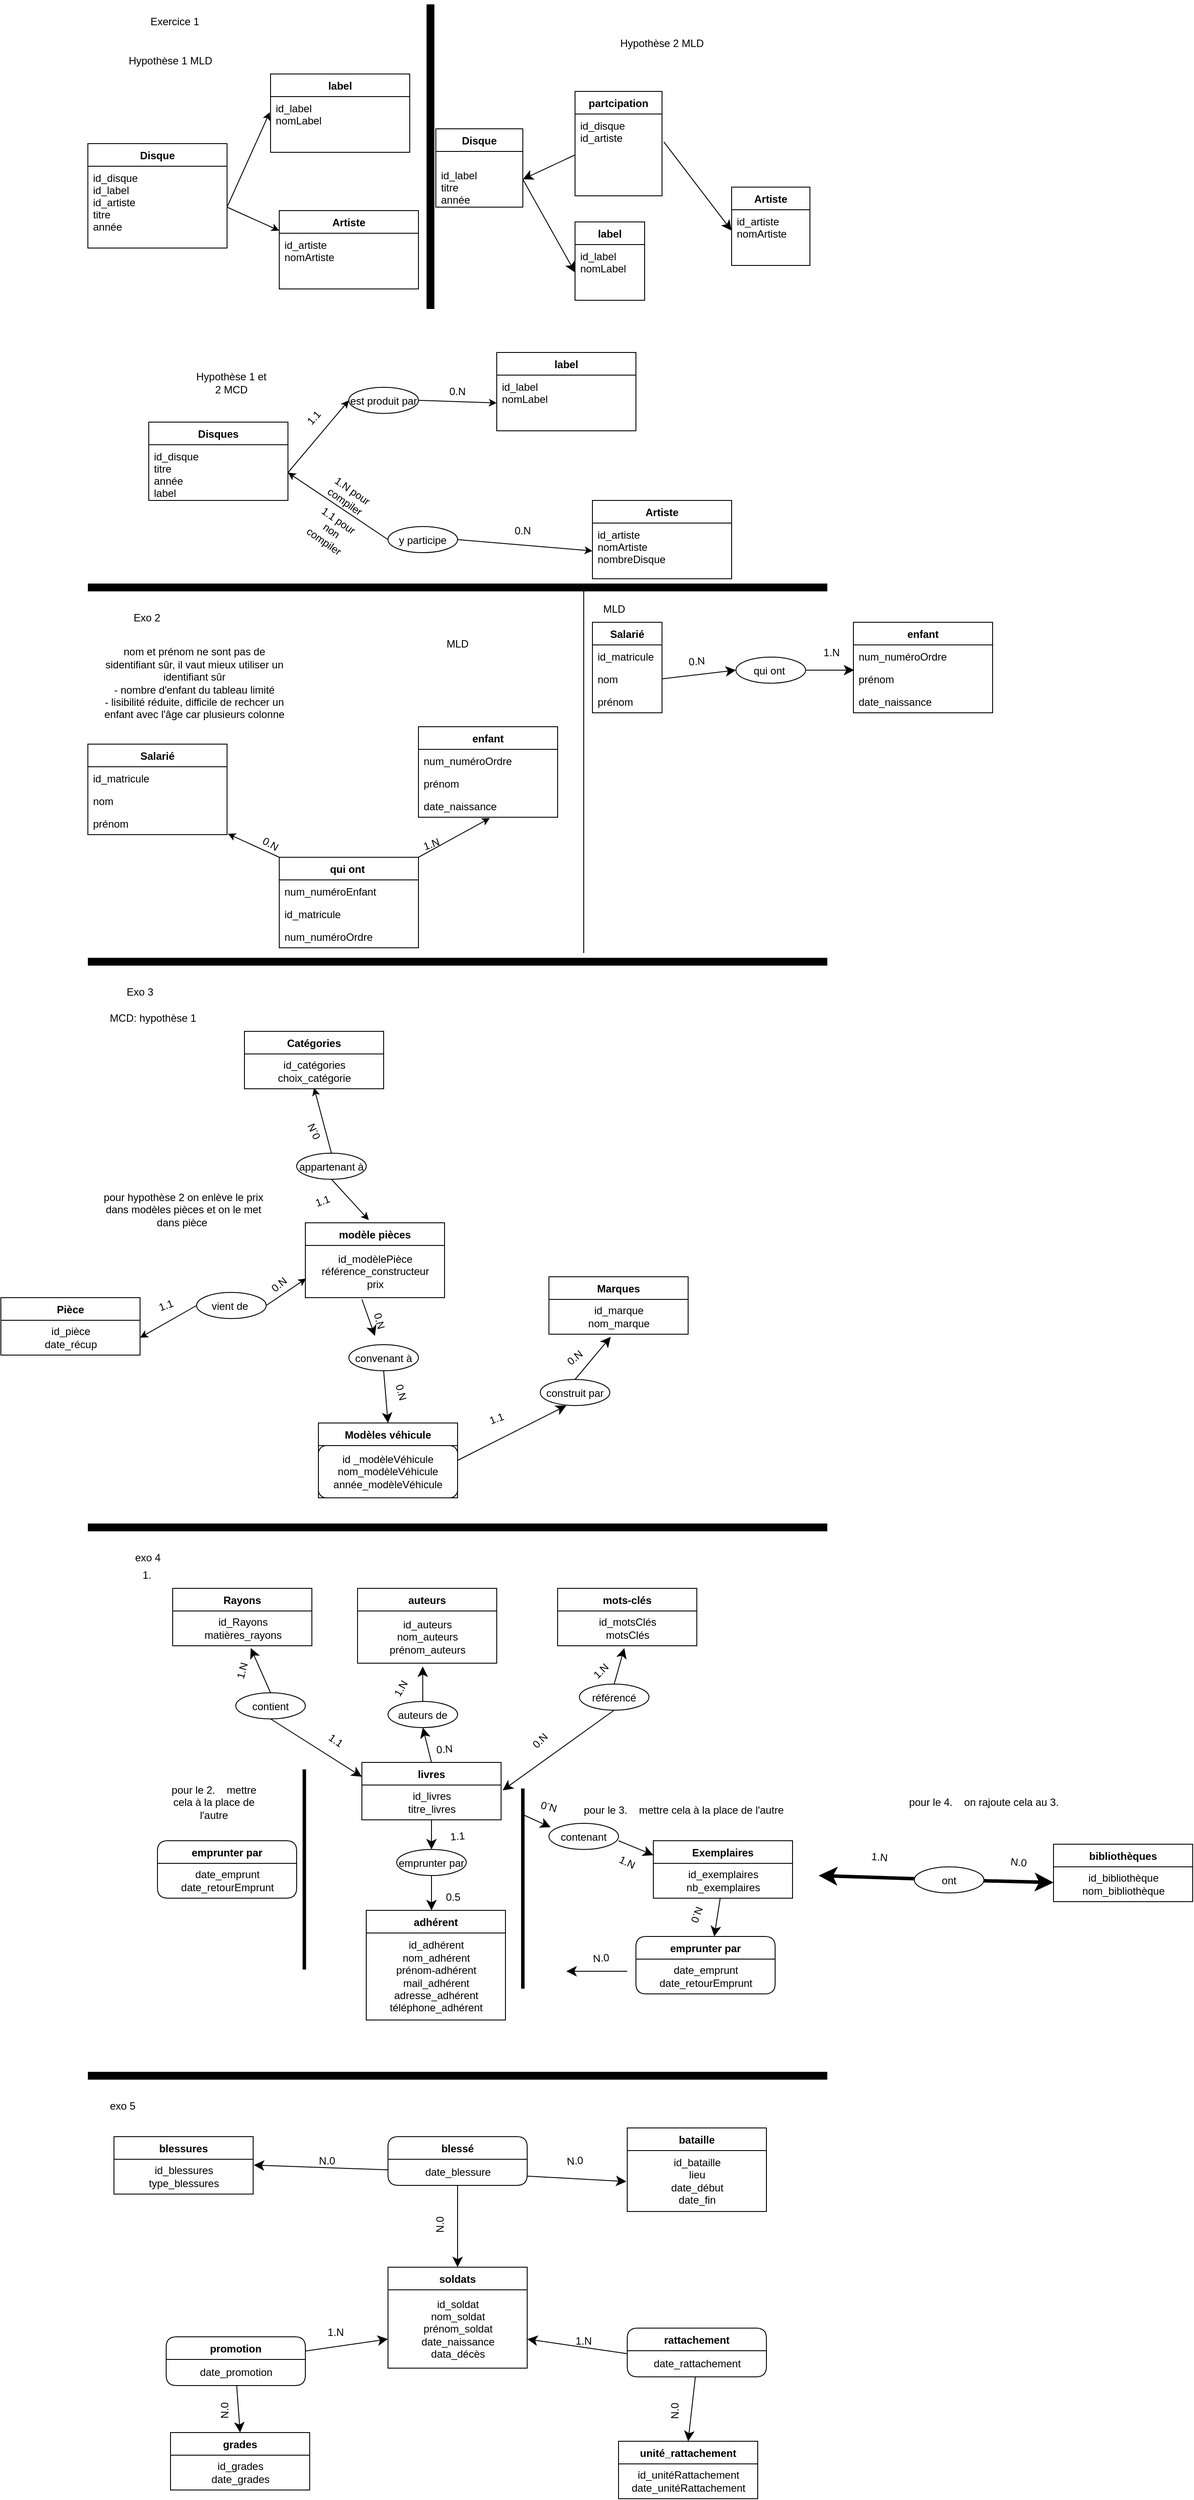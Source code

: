 <mxfile>
    <diagram id="IZzXJsIJb401LY7a75r-" name="Page-1">
        <mxGraphModel dx="2168" dy="732" grid="1" gridSize="10" guides="1" tooltips="1" connect="1" arrows="1" fold="1" page="1" pageScale="1" pageWidth="850" pageHeight="1100" math="0" shadow="0">
            <root>
                <mxCell id="0"/>
                <mxCell id="1" parent="0"/>
                <mxCell id="28" value="Exercice 1&lt;br&gt;" style="text;strokeColor=none;align=center;fillColor=none;html=1;verticalAlign=middle;whiteSpace=wrap;rounded=0;" vertex="1" parent="1">
                    <mxGeometry x="40" y="10" width="120" height="40" as="geometry"/>
                </mxCell>
                <mxCell id="29" value="Hypothèse 1 MLD" style="text;strokeColor=none;align=center;fillColor=none;html=1;verticalAlign=middle;whiteSpace=wrap;rounded=0;" vertex="1" parent="1">
                    <mxGeometry x="10" y="60" width="170" height="30" as="geometry"/>
                </mxCell>
                <mxCell id="86" value="Artiste" style="swimlane;fontStyle=1;childLayout=stackLayout;horizontal=1;startSize=26;horizontalStack=0;resizeParent=1;resizeParentMax=0;resizeLast=0;collapsible=1;marginBottom=0;" vertex="1" parent="1">
                    <mxGeometry x="220" y="247" width="160" height="90" as="geometry"/>
                </mxCell>
                <mxCell id="88" value="id_artiste&#10;nomArtiste" style="text;strokeColor=none;fillColor=none;align=left;verticalAlign=top;spacingLeft=4;spacingRight=4;overflow=hidden;rotatable=0;points=[[0,0.5],[1,0.5]];portConstraint=eastwest;" vertex="1" parent="86">
                    <mxGeometry y="26" width="160" height="64" as="geometry"/>
                </mxCell>
                <mxCell id="91" value="Disque" style="swimlane;fontStyle=1;childLayout=stackLayout;horizontal=1;startSize=26;horizontalStack=0;resizeParent=1;resizeParentMax=0;resizeLast=0;collapsible=1;marginBottom=0;" vertex="1" parent="1">
                    <mxGeometry y="170" width="160" height="120" as="geometry"/>
                </mxCell>
                <mxCell id="92" value="id_disque&#10;id_label&#10;id_artiste&#10;titre&#10;année&#10;&#10;&#10;" style="text;strokeColor=none;fillColor=none;align=left;verticalAlign=top;spacingLeft=4;spacingRight=4;overflow=hidden;rotatable=0;points=[[0,0.5],[1,0.5]];portConstraint=eastwest;labelBorderColor=none;" vertex="1" parent="91">
                    <mxGeometry y="26" width="160" height="94" as="geometry"/>
                </mxCell>
                <mxCell id="189" style="edgeStyle=none;html=1;exitX=1;exitY=0.5;exitDx=0;exitDy=0;" edge="1" parent="1" source="92">
                    <mxGeometry relative="1" as="geometry">
                        <mxPoint x="220" y="270" as="targetPoint"/>
                    </mxGeometry>
                </mxCell>
                <mxCell id="191" style="edgeStyle=none;html=1;exitX=1;exitY=0.5;exitDx=0;exitDy=0;entryX=-0.006;entryY=0.281;entryDx=0;entryDy=0;entryPerimeter=0;" edge="1" parent="1" source="92" target="193">
                    <mxGeometry relative="1" as="geometry">
                        <mxPoint x="278" y="170" as="targetPoint"/>
                    </mxGeometry>
                </mxCell>
                <mxCell id="192" value="label" style="swimlane;fontStyle=1;childLayout=stackLayout;horizontal=1;startSize=26;horizontalStack=0;resizeParent=1;resizeParentMax=0;resizeLast=0;collapsible=1;marginBottom=0;" vertex="1" parent="1">
                    <mxGeometry x="210" y="90" width="160" height="90" as="geometry"/>
                </mxCell>
                <mxCell id="193" value="id_label&#10;nomLabel" style="text;strokeColor=none;fillColor=none;align=left;verticalAlign=top;spacingLeft=4;spacingRight=4;overflow=hidden;rotatable=0;points=[[0,0.5],[1,0.5]];portConstraint=eastwest;" vertex="1" parent="192">
                    <mxGeometry y="26" width="160" height="64" as="geometry"/>
                </mxCell>
                <mxCell id="195" value="Hypothèse 1 et 2 MCD" style="text;strokeColor=none;align=center;fillColor=none;html=1;verticalAlign=middle;whiteSpace=wrap;rounded=0;shadow=0;labelBorderColor=none;sketch=0;strokeWidth=1;" vertex="1" parent="1">
                    <mxGeometry x="120" y="430" width="90" height="30" as="geometry"/>
                </mxCell>
                <mxCell id="196" value="Disques" style="swimlane;fontStyle=1;childLayout=stackLayout;horizontal=1;startSize=26;horizontalStack=0;resizeParent=1;resizeParentMax=0;resizeLast=0;collapsible=1;marginBottom=0;" vertex="1" parent="1">
                    <mxGeometry x="70" y="490" width="160" height="90" as="geometry"/>
                </mxCell>
                <mxCell id="197" value="id_disque&#10;titre&#10;année&#10;label&#10;" style="text;strokeColor=none;fillColor=none;align=left;verticalAlign=top;spacingLeft=4;spacingRight=4;overflow=hidden;rotatable=0;points=[[0,0.5],[1,0.5]];portConstraint=eastwest;labelBorderColor=none;" vertex="1" parent="196">
                    <mxGeometry y="26" width="160" height="64" as="geometry"/>
                </mxCell>
                <mxCell id="198" value="label" style="swimlane;fontStyle=1;childLayout=stackLayout;horizontal=1;startSize=26;horizontalStack=0;resizeParent=1;resizeParentMax=0;resizeLast=0;collapsible=1;marginBottom=0;" vertex="1" parent="1">
                    <mxGeometry x="470" y="410" width="160" height="90" as="geometry"/>
                </mxCell>
                <mxCell id="199" value="id_label&#10;nomLabel" style="text;strokeColor=none;fillColor=none;align=left;verticalAlign=top;spacingLeft=4;spacingRight=4;overflow=hidden;rotatable=0;points=[[0,0.5],[1,0.5]];portConstraint=eastwest;" vertex="1" parent="198">
                    <mxGeometry y="26" width="160" height="64" as="geometry"/>
                </mxCell>
                <mxCell id="201" value="Artiste" style="swimlane;fontStyle=1;childLayout=stackLayout;horizontal=1;startSize=26;horizontalStack=0;resizeParent=1;resizeParentMax=0;resizeLast=0;collapsible=1;marginBottom=0;" vertex="1" parent="1">
                    <mxGeometry x="580" y="580" width="160" height="90" as="geometry"/>
                </mxCell>
                <mxCell id="202" value="id_artiste&#10;nomArtiste&#10;nombreDisque" style="text;strokeColor=none;fillColor=none;align=left;verticalAlign=top;spacingLeft=4;spacingRight=4;overflow=hidden;rotatable=0;points=[[0,0.5],[1,0.5]];portConstraint=eastwest;" vertex="1" parent="201">
                    <mxGeometry y="26" width="160" height="64" as="geometry"/>
                </mxCell>
                <mxCell id="206" style="edgeStyle=none;html=1;exitX=1;exitY=0.5;exitDx=0;exitDy=0;entryX=0;entryY=0.5;entryDx=0;entryDy=0;" edge="1" parent="1" source="211" target="202">
                    <mxGeometry relative="1" as="geometry">
                        <mxPoint x="470" y="628" as="sourcePoint"/>
                    </mxGeometry>
                </mxCell>
                <mxCell id="210" style="edgeStyle=none;html=1;exitX=1;exitY=0.5;exitDx=0;exitDy=0;entryX=0;entryY=0.5;entryDx=0;entryDy=0;" edge="1" parent="1" source="208" target="199">
                    <mxGeometry relative="1" as="geometry"/>
                </mxCell>
                <mxCell id="208" value="est produit par" style="ellipse" vertex="1" parent="1">
                    <mxGeometry x="300" y="450" width="80" height="30" as="geometry"/>
                </mxCell>
                <mxCell id="249" style="edgeStyle=none;html=1;exitX=0;exitY=0.5;exitDx=0;exitDy=0;entryX=1;entryY=0.5;entryDx=0;entryDy=0;" edge="1" parent="1" source="211" target="197">
                    <mxGeometry relative="1" as="geometry"/>
                </mxCell>
                <mxCell id="211" value="y participe" style="ellipse" vertex="1" parent="1">
                    <mxGeometry x="345" y="610" width="80" height="30" as="geometry"/>
                </mxCell>
                <mxCell id="218" style="edgeStyle=none;html=1;exitX=1;exitY=0.5;exitDx=0;exitDy=0;entryX=0;entryY=0.5;entryDx=0;entryDy=0;" edge="1" parent="1" source="197" target="208">
                    <mxGeometry relative="1" as="geometry"/>
                </mxCell>
                <mxCell id="219" value="1.1" style="text;strokeColor=none;align=center;fillColor=none;html=1;verticalAlign=middle;whiteSpace=wrap;rounded=0;shadow=0;labelBorderColor=none;sketch=0;strokeWidth=1;rotation=-48;" vertex="1" parent="1">
                    <mxGeometry x="230" y="470" width="60" height="30" as="geometry"/>
                </mxCell>
                <mxCell id="220" value="1.N pour compiler&lt;br&gt;" style="text;strokeColor=none;align=center;fillColor=none;html=1;verticalAlign=middle;whiteSpace=wrap;rounded=0;shadow=0;labelBorderColor=none;sketch=0;strokeWidth=1;rotation=35;" vertex="1" parent="1">
                    <mxGeometry x="270" y="560" width="60" height="30" as="geometry"/>
                </mxCell>
                <mxCell id="222" value="0.N" style="text;strokeColor=none;align=center;fillColor=none;html=1;verticalAlign=middle;whiteSpace=wrap;rounded=0;shadow=0;labelBorderColor=none;sketch=0;strokeWidth=1;" vertex="1" parent="1">
                    <mxGeometry x="395" y="440" width="60" height="30" as="geometry"/>
                </mxCell>
                <mxCell id="223" value="0.N" style="text;strokeColor=none;align=center;fillColor=none;html=1;verticalAlign=middle;whiteSpace=wrap;rounded=0;shadow=0;labelBorderColor=none;sketch=0;strokeWidth=1;" vertex="1" parent="1">
                    <mxGeometry x="470" y="600" width="60" height="30" as="geometry"/>
                </mxCell>
                <mxCell id="224" value="Exo 2" style="text;strokeColor=none;align=center;fillColor=none;html=1;verticalAlign=middle;whiteSpace=wrap;rounded=0;shadow=0;labelBorderColor=none;sketch=0;strokeWidth=1;" vertex="1" parent="1">
                    <mxGeometry x="37.5" y="700" width="60" height="30" as="geometry"/>
                </mxCell>
                <mxCell id="225" value="nom et prénom ne sont pas de sidentifiant sûr, il vaut mieux utiliser un identifiant sûr&lt;br&gt;- nombre d'enfant du tableau limité&lt;br&gt;- lisibilité réduite, difficile de rechcer un enfant avec l'âge car plusieurs colonne" style="text;strokeColor=none;align=center;fillColor=none;html=1;verticalAlign=middle;whiteSpace=wrap;rounded=0;shadow=0;labelBorderColor=none;sketch=0;strokeWidth=1;" vertex="1" parent="1">
                    <mxGeometry x="10" y="720" width="225" height="140" as="geometry"/>
                </mxCell>
                <mxCell id="230" value="Salarié" style="swimlane;fontStyle=1;childLayout=stackLayout;horizontal=1;startSize=26;horizontalStack=0;resizeParent=1;resizeParentMax=0;resizeLast=0;collapsible=1;marginBottom=0;rounded=0;shadow=0;labelBorderColor=none;sketch=0;strokeColor=default;strokeWidth=1;fillColor=none;gradientColor=none;" vertex="1" parent="1">
                    <mxGeometry y="860" width="160" height="104" as="geometry"/>
                </mxCell>
                <mxCell id="231" value="id_matricule" style="text;strokeColor=none;fillColor=none;align=left;verticalAlign=top;spacingLeft=4;spacingRight=4;overflow=hidden;rotatable=0;points=[[0,0.5],[1,0.5]];portConstraint=eastwest;rounded=0;shadow=0;labelBorderColor=none;sketch=0;strokeWidth=1;" vertex="1" parent="230">
                    <mxGeometry y="26" width="160" height="26" as="geometry"/>
                </mxCell>
                <mxCell id="232" value="nom" style="text;strokeColor=none;fillColor=none;align=left;verticalAlign=top;spacingLeft=4;spacingRight=4;overflow=hidden;rotatable=0;points=[[0,0.5],[1,0.5]];portConstraint=eastwest;rounded=0;shadow=0;labelBorderColor=none;sketch=0;strokeWidth=1;" vertex="1" parent="230">
                    <mxGeometry y="52" width="160" height="26" as="geometry"/>
                </mxCell>
                <mxCell id="233" value="prénom" style="text;strokeColor=none;fillColor=none;align=left;verticalAlign=top;spacingLeft=4;spacingRight=4;overflow=hidden;rotatable=0;points=[[0,0.5],[1,0.5]];portConstraint=eastwest;rounded=0;shadow=0;labelBorderColor=none;sketch=0;strokeWidth=1;" vertex="1" parent="230">
                    <mxGeometry y="78" width="160" height="26" as="geometry"/>
                </mxCell>
                <mxCell id="244" style="edgeStyle=none;html=1;exitX=1;exitY=0;exitDx=0;exitDy=0;entryX=0.513;entryY=1.038;entryDx=0;entryDy=0;entryPerimeter=0;" edge="1" parent="1" source="234" target="243">
                    <mxGeometry relative="1" as="geometry"/>
                </mxCell>
                <mxCell id="248" style="edgeStyle=none;html=1;exitX=0;exitY=0;exitDx=0;exitDy=0;entryX=1.006;entryY=0.962;entryDx=0;entryDy=0;entryPerimeter=0;" edge="1" parent="1" source="234" target="233">
                    <mxGeometry relative="1" as="geometry"/>
                </mxCell>
                <mxCell id="234" value="qui ont " style="swimlane;fontStyle=1;childLayout=stackLayout;horizontal=1;startSize=26;horizontalStack=0;resizeParent=1;resizeParentMax=0;resizeLast=0;collapsible=1;marginBottom=0;rounded=0;shadow=0;labelBorderColor=none;sketch=0;strokeColor=default;strokeWidth=1;fillColor=none;gradientColor=none;" vertex="1" parent="1">
                    <mxGeometry x="220" y="990" width="160" height="104" as="geometry"/>
                </mxCell>
                <mxCell id="235" value="num_numéroEnfant" style="text;strokeColor=none;fillColor=none;align=left;verticalAlign=top;spacingLeft=4;spacingRight=4;overflow=hidden;rotatable=0;points=[[0,0.5],[1,0.5]];portConstraint=eastwest;rounded=0;shadow=0;labelBorderColor=none;sketch=0;strokeWidth=1;" vertex="1" parent="234">
                    <mxGeometry y="26" width="160" height="26" as="geometry"/>
                </mxCell>
                <mxCell id="236" value="id_matricule" style="text;strokeColor=none;fillColor=none;align=left;verticalAlign=top;spacingLeft=4;spacingRight=4;overflow=hidden;rotatable=0;points=[[0,0.5],[1,0.5]];portConstraint=eastwest;rounded=0;shadow=0;labelBorderColor=none;sketch=0;strokeWidth=1;" vertex="1" parent="234">
                    <mxGeometry y="52" width="160" height="26" as="geometry"/>
                </mxCell>
                <mxCell id="237" value="num_numéroOrdre" style="text;strokeColor=none;fillColor=none;align=left;verticalAlign=top;spacingLeft=4;spacingRight=4;overflow=hidden;rotatable=0;points=[[0,0.5],[1,0.5]];portConstraint=eastwest;rounded=0;shadow=0;labelBorderColor=none;sketch=0;strokeWidth=1;" vertex="1" parent="234">
                    <mxGeometry y="78" width="160" height="26" as="geometry"/>
                </mxCell>
                <mxCell id="239" value="0.N" style="text;strokeColor=none;align=center;fillColor=none;html=1;verticalAlign=middle;whiteSpace=wrap;rounded=0;shadow=0;labelBorderColor=none;sketch=0;strokeWidth=1;rotation=30;" vertex="1" parent="1">
                    <mxGeometry x="180" y="960" width="60" height="30" as="geometry"/>
                </mxCell>
                <mxCell id="240" value="enfant" style="swimlane;fontStyle=1;childLayout=stackLayout;horizontal=1;startSize=26;horizontalStack=0;resizeParent=1;resizeParentMax=0;resizeLast=0;collapsible=1;marginBottom=0;rounded=0;shadow=0;labelBorderColor=none;sketch=0;strokeColor=default;strokeWidth=1;fillColor=none;gradientColor=none;" vertex="1" parent="1">
                    <mxGeometry x="380" y="840" width="160" height="104" as="geometry"/>
                </mxCell>
                <mxCell id="241" value="num_numéroOrdre" style="text;strokeColor=none;fillColor=none;align=left;verticalAlign=top;spacingLeft=4;spacingRight=4;overflow=hidden;rotatable=0;points=[[0,0.5],[1,0.5]];portConstraint=eastwest;rounded=0;shadow=0;labelBorderColor=none;sketch=0;strokeWidth=1;" vertex="1" parent="240">
                    <mxGeometry y="26" width="160" height="26" as="geometry"/>
                </mxCell>
                <mxCell id="242" value="prénom    " style="text;strokeColor=none;fillColor=none;align=left;verticalAlign=top;spacingLeft=4;spacingRight=4;overflow=hidden;rotatable=0;points=[[0,0.5],[1,0.5]];portConstraint=eastwest;rounded=0;shadow=0;labelBorderColor=none;sketch=0;strokeWidth=1;" vertex="1" parent="240">
                    <mxGeometry y="52" width="160" height="26" as="geometry"/>
                </mxCell>
                <mxCell id="243" value="date_naissance" style="text;strokeColor=none;fillColor=none;align=left;verticalAlign=top;spacingLeft=4;spacingRight=4;overflow=hidden;rotatable=0;points=[[0,0.5],[1,0.5]];portConstraint=eastwest;rounded=0;shadow=0;labelBorderColor=none;sketch=0;strokeWidth=1;" vertex="1" parent="240">
                    <mxGeometry y="78" width="160" height="26" as="geometry"/>
                </mxCell>
                <mxCell id="245" value="1.N" style="text;strokeColor=none;align=center;fillColor=none;html=1;verticalAlign=middle;whiteSpace=wrap;rounded=0;shadow=0;labelBorderColor=none;sketch=0;strokeWidth=1;rotation=-20;" vertex="1" parent="1">
                    <mxGeometry x="365" y="960" width="60" height="30" as="geometry"/>
                </mxCell>
                <mxCell id="247" value="Exo 3" style="text;strokeColor=none;align=center;fillColor=none;html=1;verticalAlign=middle;whiteSpace=wrap;rounded=0;shadow=0;labelBorderColor=none;sketch=0;strokeWidth=1;" vertex="1" parent="1">
                    <mxGeometry x="30" y="1130" width="60" height="30" as="geometry"/>
                </mxCell>
                <mxCell id="250" value="Pièce" style="swimlane;fontStyle=1;childLayout=stackLayout;horizontal=1;startSize=26;horizontalStack=0;resizeParent=1;resizeParentMax=0;resizeLast=0;collapsible=1;marginBottom=0;rounded=0;shadow=0;labelBorderColor=none;sketch=0;strokeColor=default;strokeWidth=1;fillColor=none;gradientColor=none;" vertex="1" parent="1">
                    <mxGeometry x="-100" y="1496" width="160" height="66" as="geometry"/>
                </mxCell>
                <mxCell id="263" value="id_pièce&lt;br&gt;date_récup" style="text;html=1;align=center;verticalAlign=middle;resizable=0;points=[];autosize=1;strokeColor=none;fillColor=none;" vertex="1" parent="250">
                    <mxGeometry y="26" width="160" height="40" as="geometry"/>
                </mxCell>
                <mxCell id="254" value="Catégories" style="swimlane;fontStyle=1;childLayout=stackLayout;horizontal=1;startSize=26;horizontalStack=0;resizeParent=1;resizeParentMax=0;resizeLast=0;collapsible=1;marginBottom=0;rounded=0;shadow=0;labelBorderColor=none;sketch=0;strokeColor=default;strokeWidth=1;fillColor=none;gradientColor=none;" vertex="1" parent="1">
                    <mxGeometry x="180" y="1190" width="160" height="66" as="geometry"/>
                </mxCell>
                <mxCell id="255" value="id_catégories&lt;br&gt;choix_catégorie" style="text;html=1;align=center;verticalAlign=middle;resizable=0;points=[];autosize=1;strokeColor=none;fillColor=none;rounded=0;shadow=0;labelBorderColor=none;sketch=0;strokeWidth=1;" vertex="1" parent="254">
                    <mxGeometry y="26" width="160" height="40" as="geometry"/>
                </mxCell>
                <mxCell id="256" value="MCD: hypothèse 1" style="text;strokeColor=none;align=center;fillColor=none;html=1;verticalAlign=middle;whiteSpace=wrap;rounded=0;shadow=0;labelBorderColor=none;sketch=0;strokeWidth=1;" vertex="1" parent="1">
                    <mxGeometry x="10" y="1160" width="130" height="30" as="geometry"/>
                </mxCell>
                <mxCell id="257" value="modèle pièces" style="swimlane;fontStyle=1;childLayout=stackLayout;horizontal=1;startSize=26;horizontalStack=0;resizeParent=1;resizeParentMax=0;resizeLast=0;collapsible=1;marginBottom=0;rounded=0;shadow=0;labelBorderColor=none;sketch=0;strokeColor=default;strokeWidth=1;fillColor=none;gradientColor=none;" vertex="1" parent="1">
                    <mxGeometry x="250" y="1410" width="160" height="86" as="geometry"/>
                </mxCell>
                <mxCell id="258" value="id_modèlePièce&lt;br&gt;référence_constructeur&lt;br&gt;prix" style="text;html=1;align=center;verticalAlign=middle;resizable=0;points=[];autosize=1;strokeColor=none;fillColor=none;rounded=0;shadow=0;labelBorderColor=none;sketch=0;strokeWidth=1;" vertex="1" parent="257">
                    <mxGeometry y="26" width="160" height="60" as="geometry"/>
                </mxCell>
                <mxCell id="303" value="" style="endArrow=classic;html=1;endSize=9;jumpSize=30;" edge="1" parent="257">
                    <mxGeometry width="50" height="50" relative="1" as="geometry">
                        <mxPoint x="65" y="88" as="sourcePoint"/>
                        <mxPoint x="80" y="130" as="targetPoint"/>
                    </mxGeometry>
                </mxCell>
                <mxCell id="260" style="edgeStyle=none;html=1;exitX=0.5;exitY=0;exitDx=0;exitDy=0;entryX=0.5;entryY=0.975;entryDx=0;entryDy=0;entryPerimeter=0;" edge="1" parent="1" source="259" target="255">
                    <mxGeometry relative="1" as="geometry"/>
                </mxCell>
                <mxCell id="261" style="edgeStyle=none;html=1;exitX=0.5;exitY=1;exitDx=0;exitDy=0;entryX=0.456;entryY=-0.036;entryDx=0;entryDy=0;entryPerimeter=0;" edge="1" parent="1" source="259" target="257">
                    <mxGeometry relative="1" as="geometry"/>
                </mxCell>
                <mxCell id="259" value="appartenant à" style="ellipse" vertex="1" parent="1">
                    <mxGeometry x="240" y="1330" width="80" height="30" as="geometry"/>
                </mxCell>
                <mxCell id="265" style="edgeStyle=none;html=1;exitX=1;exitY=0.5;exitDx=0;exitDy=0;entryX=0.006;entryY=0.633;entryDx=0;entryDy=0;entryPerimeter=0;" edge="1" parent="1" source="264" target="258">
                    <mxGeometry relative="1" as="geometry"/>
                </mxCell>
                <mxCell id="266" style="edgeStyle=none;html=1;exitX=0;exitY=0.5;exitDx=0;exitDy=0;entryX=1;entryY=0.5;entryDx=0;entryDy=0;entryPerimeter=0;" edge="1" parent="1" source="264" target="263">
                    <mxGeometry relative="1" as="geometry"/>
                </mxCell>
                <mxCell id="264" value="vient de " style="ellipse" vertex="1" parent="1">
                    <mxGeometry x="125" y="1490" width="80" height="30" as="geometry"/>
                </mxCell>
                <mxCell id="308" style="edgeStyle=none;jumpSize=30;html=1;exitX=1;exitY=0.5;exitDx=0;exitDy=0;entryX=0.375;entryY=1;entryDx=0;entryDy=0;entryPerimeter=0;endSize=9;" edge="1" parent="1" source="267" target="305">
                    <mxGeometry relative="1" as="geometry"/>
                </mxCell>
                <mxCell id="267" value="Modèles véhicule" style="swimlane;fontStyle=1;childLayout=stackLayout;horizontal=1;startSize=26;horizontalStack=0;resizeParent=1;resizeParentMax=0;resizeLast=0;collapsible=1;marginBottom=0;rounded=0;shadow=0;labelBorderColor=none;sketch=0;strokeColor=default;strokeWidth=1;fillColor=none;gradientColor=none;" vertex="1" parent="1">
                    <mxGeometry x="265" y="1640" width="160" height="86" as="geometry"/>
                </mxCell>
                <mxCell id="311" value="id _modèleVéhicule&lt;br&gt;nom_modèleVéhicule&lt;br&gt;année_modèleVéhicule" style="rounded=1;whiteSpace=wrap;html=1;shadow=0;labelBorderColor=none;sketch=0;strokeColor=default;strokeWidth=1;fillColor=none;gradientColor=none;" vertex="1" parent="267">
                    <mxGeometry y="26" width="160" height="60" as="geometry"/>
                </mxCell>
                <mxCell id="269" value="Marques" style="swimlane;fontStyle=1;childLayout=stackLayout;horizontal=1;startSize=26;horizontalStack=0;resizeParent=1;resizeParentMax=0;resizeLast=0;collapsible=1;marginBottom=0;rounded=0;shadow=0;labelBorderColor=none;sketch=0;strokeColor=default;strokeWidth=1;fillColor=none;gradientColor=none;" vertex="1" parent="1">
                    <mxGeometry x="530" y="1472" width="160" height="66" as="geometry"/>
                </mxCell>
                <mxCell id="270" value="id_marque&lt;br&gt;nom_marque" style="text;html=1;align=center;verticalAlign=middle;resizable=0;points=[];autosize=1;strokeColor=none;fillColor=none;" vertex="1" parent="269">
                    <mxGeometry y="26" width="160" height="40" as="geometry"/>
                </mxCell>
                <mxCell id="271" value="1.1 pour non compiler" style="text;strokeColor=none;align=center;fillColor=none;html=1;verticalAlign=middle;whiteSpace=wrap;rounded=0;shadow=0;labelBorderColor=none;sketch=0;strokeWidth=1;rotation=35;" vertex="1" parent="1">
                    <mxGeometry x="250" y="600" width="60" height="30" as="geometry"/>
                </mxCell>
                <mxCell id="272" value="Hypothèse 2 MLD" style="text;strokeColor=none;align=center;fillColor=none;html=1;verticalAlign=middle;whiteSpace=wrap;rounded=0;" vertex="1" parent="1">
                    <mxGeometry x="575" y="40" width="170" height="30" as="geometry"/>
                </mxCell>
                <mxCell id="273" value="" style="endArrow=none;html=1;jumpSize=30;endSize=9;strokeWidth=9;" edge="1" parent="1">
                    <mxGeometry width="50" height="50" relative="1" as="geometry">
                        <mxPoint x="393.82" y="360" as="sourcePoint"/>
                        <mxPoint x="393.82" y="10" as="targetPoint"/>
                    </mxGeometry>
                </mxCell>
                <mxCell id="274" value="" style="endArrow=none;html=1;jumpSize=30;endSize=9;strokeWidth=9;" edge="1" parent="1">
                    <mxGeometry width="50" height="50" relative="1" as="geometry">
                        <mxPoint y="680" as="sourcePoint"/>
                        <mxPoint x="850" y="680" as="targetPoint"/>
                    </mxGeometry>
                </mxCell>
                <mxCell id="275" value="Disque" style="swimlane;fontStyle=1;childLayout=stackLayout;horizontal=1;startSize=26;horizontalStack=0;resizeParent=1;resizeParentMax=0;resizeLast=0;collapsible=1;marginBottom=0;" vertex="1" parent="1">
                    <mxGeometry x="400" y="153" width="100" height="90" as="geometry"/>
                </mxCell>
                <mxCell id="276" value="&#10;id_label&#10;titre&#10;année&#10;&#10;&#10;" style="text;strokeColor=none;fillColor=none;align=left;verticalAlign=top;spacingLeft=4;spacingRight=4;overflow=hidden;rotatable=0;points=[[0,0.5],[1,0.5]];portConstraint=eastwest;labelBorderColor=none;" vertex="1" parent="275">
                    <mxGeometry y="26" width="100" height="64" as="geometry"/>
                </mxCell>
                <mxCell id="277" value="partcipation" style="swimlane;fontStyle=1;childLayout=stackLayout;horizontal=1;startSize=26;horizontalStack=0;resizeParent=1;resizeParentMax=0;resizeLast=0;collapsible=1;marginBottom=0;" vertex="1" parent="1">
                    <mxGeometry x="560" y="110" width="100" height="120" as="geometry"/>
                </mxCell>
                <mxCell id="278" value="id_disque&#10;id_artiste" style="text;strokeColor=none;fillColor=none;align=left;verticalAlign=top;spacingLeft=4;spacingRight=4;overflow=hidden;rotatable=0;points=[[0,0.5],[1,0.5]];portConstraint=eastwest;labelBorderColor=none;" vertex="1" parent="277">
                    <mxGeometry y="26" width="100" height="94" as="geometry"/>
                </mxCell>
                <mxCell id="279" style="edgeStyle=none;jumpSize=30;html=1;exitX=0;exitY=0.5;exitDx=0;exitDy=0;entryX=1;entryY=0.5;entryDx=0;entryDy=0;endSize=9;" edge="1" parent="1" source="278" target="276">
                    <mxGeometry relative="1" as="geometry"/>
                </mxCell>
                <mxCell id="280" value="Artiste" style="swimlane;fontStyle=1;childLayout=stackLayout;horizontal=1;startSize=26;horizontalStack=0;resizeParent=1;resizeParentMax=0;resizeLast=0;collapsible=1;marginBottom=0;" vertex="1" parent="1">
                    <mxGeometry x="740" y="220" width="90" height="90" as="geometry"/>
                </mxCell>
                <mxCell id="281" value="id_artiste&#10;nomArtiste" style="text;strokeColor=none;fillColor=none;align=left;verticalAlign=top;spacingLeft=4;spacingRight=4;overflow=hidden;rotatable=0;points=[[0,0.5],[1,0.5]];portConstraint=eastwest;" vertex="1" parent="280">
                    <mxGeometry y="26" width="90" height="64" as="geometry"/>
                </mxCell>
                <mxCell id="282" style="edgeStyle=none;jumpSize=30;html=1;endSize=9;exitX=1.02;exitY=0.34;exitDx=0;exitDy=0;exitPerimeter=0;" edge="1" parent="1" source="278">
                    <mxGeometry relative="1" as="geometry">
                        <mxPoint x="740" y="270" as="targetPoint"/>
                        <mxPoint x="660" y="180" as="sourcePoint"/>
                    </mxGeometry>
                </mxCell>
                <mxCell id="283" value="label" style="swimlane;fontStyle=1;childLayout=stackLayout;horizontal=1;startSize=26;horizontalStack=0;resizeParent=1;resizeParentMax=0;resizeLast=0;collapsible=1;marginBottom=0;" vertex="1" parent="1">
                    <mxGeometry x="560" y="260" width="80" height="90" as="geometry"/>
                </mxCell>
                <mxCell id="284" value="id_label&#10;nomLabel" style="text;strokeColor=none;fillColor=none;align=left;verticalAlign=top;spacingLeft=4;spacingRight=4;overflow=hidden;rotatable=0;points=[[0,0.5],[1,0.5]];portConstraint=eastwest;" vertex="1" parent="283">
                    <mxGeometry y="26" width="80" height="64" as="geometry"/>
                </mxCell>
                <mxCell id="285" style="edgeStyle=none;jumpSize=30;html=1;exitX=1;exitY=0.5;exitDx=0;exitDy=0;entryX=0;entryY=0.5;entryDx=0;entryDy=0;endSize=9;" edge="1" parent="1" source="276" target="284">
                    <mxGeometry relative="1" as="geometry"/>
                </mxCell>
                <mxCell id="286" value="" style="endArrow=none;html=1;jumpSize=30;endSize=9;" edge="1" parent="1">
                    <mxGeometry width="50" height="50" relative="1" as="geometry">
                        <mxPoint x="570" y="1100" as="sourcePoint"/>
                        <mxPoint x="570" y="680" as="targetPoint"/>
                    </mxGeometry>
                </mxCell>
                <mxCell id="287" value="MLD" style="text;strokeColor=none;align=center;fillColor=none;html=1;verticalAlign=middle;whiteSpace=wrap;rounded=0;shadow=0;labelBorderColor=none;sketch=0;strokeWidth=1;" vertex="1" parent="1">
                    <mxGeometry x="395" y="730" width="60" height="30" as="geometry"/>
                </mxCell>
                <mxCell id="288" value="MLD" style="text;strokeColor=none;align=center;fillColor=none;html=1;verticalAlign=middle;whiteSpace=wrap;rounded=0;shadow=0;labelBorderColor=none;sketch=0;strokeWidth=1;" vertex="1" parent="1">
                    <mxGeometry x="575" y="690" width="60" height="30" as="geometry"/>
                </mxCell>
                <mxCell id="289" value="Salarié" style="swimlane;fontStyle=1;childLayout=stackLayout;horizontal=1;startSize=26;horizontalStack=0;resizeParent=1;resizeParentMax=0;resizeLast=0;collapsible=1;marginBottom=0;rounded=0;shadow=0;labelBorderColor=none;sketch=0;strokeColor=default;strokeWidth=1;fillColor=none;gradientColor=none;" vertex="1" parent="1">
                    <mxGeometry x="580" y="720" width="80" height="104" as="geometry"/>
                </mxCell>
                <mxCell id="290" value="id_matricule" style="text;strokeColor=none;fillColor=none;align=left;verticalAlign=top;spacingLeft=4;spacingRight=4;overflow=hidden;rotatable=0;points=[[0,0.5],[1,0.5]];portConstraint=eastwest;rounded=0;shadow=0;labelBorderColor=none;sketch=0;strokeWidth=1;" vertex="1" parent="289">
                    <mxGeometry y="26" width="80" height="26" as="geometry"/>
                </mxCell>
                <mxCell id="291" value="nom" style="text;strokeColor=none;fillColor=none;align=left;verticalAlign=top;spacingLeft=4;spacingRight=4;overflow=hidden;rotatable=0;points=[[0,0.5],[1,0.5]];portConstraint=eastwest;rounded=0;shadow=0;labelBorderColor=none;sketch=0;strokeWidth=1;" vertex="1" parent="289">
                    <mxGeometry y="52" width="80" height="26" as="geometry"/>
                </mxCell>
                <mxCell id="292" value="prénom" style="text;strokeColor=none;fillColor=none;align=left;verticalAlign=top;spacingLeft=4;spacingRight=4;overflow=hidden;rotatable=0;points=[[0,0.5],[1,0.5]];portConstraint=eastwest;rounded=0;shadow=0;labelBorderColor=none;sketch=0;strokeWidth=1;" vertex="1" parent="289">
                    <mxGeometry y="78" width="80" height="26" as="geometry"/>
                </mxCell>
                <mxCell id="299" style="edgeStyle=none;jumpSize=30;html=1;exitX=1;exitY=0.5;exitDx=0;exitDy=0;entryX=0.006;entryY=0.115;entryDx=0;entryDy=0;entryPerimeter=0;endSize=9;" edge="1" parent="1" source="293" target="297">
                    <mxGeometry relative="1" as="geometry"/>
                </mxCell>
                <mxCell id="293" value="qui ont " style="ellipse" vertex="1" parent="1">
                    <mxGeometry x="745" y="760" width="80" height="30" as="geometry"/>
                </mxCell>
                <mxCell id="294" style="edgeStyle=none;jumpSize=30;html=1;exitX=1;exitY=0.5;exitDx=0;exitDy=0;entryX=0;entryY=0.5;entryDx=0;entryDy=0;endSize=9;" edge="1" parent="1" source="291" target="293">
                    <mxGeometry relative="1" as="geometry"/>
                </mxCell>
                <mxCell id="295" value="enfant" style="swimlane;fontStyle=1;childLayout=stackLayout;horizontal=1;startSize=26;horizontalStack=0;resizeParent=1;resizeParentMax=0;resizeLast=0;collapsible=1;marginBottom=0;rounded=0;shadow=0;labelBorderColor=none;sketch=0;strokeColor=default;strokeWidth=1;fillColor=none;gradientColor=none;" vertex="1" parent="1">
                    <mxGeometry x="880" y="720" width="160" height="104" as="geometry"/>
                </mxCell>
                <mxCell id="296" value="num_numéroOrdre" style="text;strokeColor=none;fillColor=none;align=left;verticalAlign=top;spacingLeft=4;spacingRight=4;overflow=hidden;rotatable=0;points=[[0,0.5],[1,0.5]];portConstraint=eastwest;rounded=0;shadow=0;labelBorderColor=none;sketch=0;strokeWidth=1;" vertex="1" parent="295">
                    <mxGeometry y="26" width="160" height="26" as="geometry"/>
                </mxCell>
                <mxCell id="297" value="prénom    " style="text;strokeColor=none;fillColor=none;align=left;verticalAlign=top;spacingLeft=4;spacingRight=4;overflow=hidden;rotatable=0;points=[[0,0.5],[1,0.5]];portConstraint=eastwest;rounded=0;shadow=0;labelBorderColor=none;sketch=0;strokeWidth=1;" vertex="1" parent="295">
                    <mxGeometry y="52" width="160" height="26" as="geometry"/>
                </mxCell>
                <mxCell id="298" value="date_naissance" style="text;strokeColor=none;fillColor=none;align=left;verticalAlign=top;spacingLeft=4;spacingRight=4;overflow=hidden;rotatable=0;points=[[0,0.5],[1,0.5]];portConstraint=eastwest;rounded=0;shadow=0;labelBorderColor=none;sketch=0;strokeWidth=1;" vertex="1" parent="295">
                    <mxGeometry y="78" width="160" height="26" as="geometry"/>
                </mxCell>
                <mxCell id="300" value="1.N" style="text;strokeColor=none;align=center;fillColor=none;html=1;verticalAlign=middle;whiteSpace=wrap;rounded=0;shadow=0;labelBorderColor=none;sketch=0;strokeWidth=1;rotation=0;" vertex="1" parent="1">
                    <mxGeometry x="825" y="740" width="60" height="30" as="geometry"/>
                </mxCell>
                <mxCell id="301" value="0.N" style="text;strokeColor=none;align=center;fillColor=none;html=1;verticalAlign=middle;whiteSpace=wrap;rounded=0;shadow=0;labelBorderColor=none;sketch=0;strokeWidth=1;rotation=-5;" vertex="1" parent="1">
                    <mxGeometry x="670" y="750" width="60" height="30" as="geometry"/>
                </mxCell>
                <mxCell id="306" style="edgeStyle=none;jumpSize=30;html=1;exitX=0.5;exitY=1;exitDx=0;exitDy=0;entryX=0.5;entryY=0;entryDx=0;entryDy=0;endSize=9;" edge="1" parent="1" source="304" target="267">
                    <mxGeometry relative="1" as="geometry"/>
                </mxCell>
                <mxCell id="304" value="convenant à" style="ellipse" vertex="1" parent="1">
                    <mxGeometry x="300" y="1550" width="80" height="30" as="geometry"/>
                </mxCell>
                <mxCell id="310" style="edgeStyle=none;jumpSize=30;html=1;exitX=0.5;exitY=0;exitDx=0;exitDy=0;entryX=0.444;entryY=1.075;entryDx=0;entryDy=0;entryPerimeter=0;endSize=9;" edge="1" parent="1" source="305" target="270">
                    <mxGeometry relative="1" as="geometry"/>
                </mxCell>
                <mxCell id="305" value="construit par" style="ellipse" vertex="1" parent="1">
                    <mxGeometry x="520" y="1590" width="80" height="30" as="geometry"/>
                </mxCell>
                <mxCell id="312" value="1.1" style="text;strokeColor=none;align=center;fillColor=none;html=1;verticalAlign=middle;whiteSpace=wrap;rounded=0;shadow=0;labelBorderColor=none;sketch=0;strokeWidth=1;rotation=-20;" vertex="1" parent="1">
                    <mxGeometry x="60" y="1490" width="60" height="30" as="geometry"/>
                </mxCell>
                <mxCell id="313" value="0.N&lt;br&gt;" style="text;strokeColor=none;align=center;fillColor=none;html=1;verticalAlign=middle;whiteSpace=wrap;rounded=0;shadow=0;labelBorderColor=none;sketch=0;strokeWidth=1;rotation=-40;" vertex="1" parent="1">
                    <mxGeometry x="190" y="1466" width="60" height="30" as="geometry"/>
                </mxCell>
                <mxCell id="315" value="0.N&lt;br&gt;" style="text;strokeColor=none;align=center;fillColor=none;html=1;verticalAlign=middle;whiteSpace=wrap;rounded=0;shadow=0;labelBorderColor=none;sketch=0;strokeWidth=1;rotation=-115;" vertex="1" parent="1">
                    <mxGeometry x="230" y="1290" width="60" height="30" as="geometry"/>
                </mxCell>
                <mxCell id="316" value="0.N&lt;br&gt;" style="text;strokeColor=none;align=center;fillColor=none;html=1;verticalAlign=middle;whiteSpace=wrap;rounded=0;shadow=0;labelBorderColor=none;sketch=0;strokeWidth=1;rotation=-40;" vertex="1" parent="1">
                    <mxGeometry x="530" y="1550" width="60" height="30" as="geometry"/>
                </mxCell>
                <mxCell id="317" value="0.N&lt;br&gt;" style="text;strokeColor=none;align=center;fillColor=none;html=1;verticalAlign=middle;whiteSpace=wrap;rounded=0;shadow=0;labelBorderColor=none;sketch=0;strokeWidth=1;rotation=75;" vertex="1" parent="1">
                    <mxGeometry x="330" y="1590" width="60" height="30" as="geometry"/>
                </mxCell>
                <mxCell id="318" value="0.N&lt;br&gt;" style="text;strokeColor=none;align=center;fillColor=none;html=1;verticalAlign=middle;whiteSpace=wrap;rounded=0;shadow=0;labelBorderColor=none;sketch=0;strokeWidth=1;rotation=75;" vertex="1" parent="1">
                    <mxGeometry x="305" y="1508" width="60" height="30" as="geometry"/>
                </mxCell>
                <mxCell id="319" value="1.1" style="text;strokeColor=none;align=center;fillColor=none;html=1;verticalAlign=middle;whiteSpace=wrap;rounded=0;shadow=0;labelBorderColor=none;sketch=0;strokeWidth=1;rotation=-20;" vertex="1" parent="1">
                    <mxGeometry x="240" y="1370" width="60" height="30" as="geometry"/>
                </mxCell>
                <mxCell id="320" value="1.1" style="text;strokeColor=none;align=center;fillColor=none;html=1;verticalAlign=middle;whiteSpace=wrap;rounded=0;shadow=0;labelBorderColor=none;sketch=0;strokeWidth=1;rotation=-20;" vertex="1" parent="1">
                    <mxGeometry x="440" y="1620" width="60" height="30" as="geometry"/>
                </mxCell>
                <mxCell id="321" value="pour hypothèse 2 on enlève le prix dans modèles pièces et on le met dans pièce&amp;nbsp;" style="text;strokeColor=none;align=center;fillColor=none;html=1;verticalAlign=middle;whiteSpace=wrap;rounded=0;shadow=0;labelBorderColor=none;sketch=0;strokeWidth=1;" vertex="1" parent="1">
                    <mxGeometry x="15" y="1350" width="190" height="90" as="geometry"/>
                </mxCell>
                <mxCell id="322" value="" style="endArrow=none;html=1;jumpSize=30;endSize=9;strokeWidth=9;" edge="1" parent="1">
                    <mxGeometry width="50" height="50" relative="1" as="geometry">
                        <mxPoint y="1110" as="sourcePoint"/>
                        <mxPoint x="850.0" y="1110" as="targetPoint"/>
                    </mxGeometry>
                </mxCell>
                <mxCell id="323" value="" style="endArrow=none;html=1;jumpSize=30;endSize=9;strokeWidth=9;" edge="1" parent="1">
                    <mxGeometry width="50" height="50" relative="1" as="geometry">
                        <mxPoint y="1760" as="sourcePoint"/>
                        <mxPoint x="850.0" y="1760" as="targetPoint"/>
                    </mxGeometry>
                </mxCell>
                <mxCell id="324" value="exo 4" style="text;strokeColor=none;align=center;fillColor=none;html=1;verticalAlign=middle;whiteSpace=wrap;rounded=0;shadow=0;labelBorderColor=none;sketch=0;strokeWidth=1;" vertex="1" parent="1">
                    <mxGeometry x="10" y="1780" width="117.5" height="30" as="geometry"/>
                </mxCell>
                <mxCell id="325" value="1." style="text;strokeColor=none;align=center;fillColor=none;html=1;verticalAlign=middle;whiteSpace=wrap;rounded=0;shadow=0;labelBorderColor=none;sketch=0;strokeWidth=1;" vertex="1" parent="1">
                    <mxGeometry x="37.5" y="1800" width="60" height="30" as="geometry"/>
                </mxCell>
                <mxCell id="326" value="Rayons" style="swimlane;fontStyle=1;childLayout=stackLayout;horizontal=1;startSize=26;horizontalStack=0;resizeParent=1;resizeParentMax=0;resizeLast=0;collapsible=1;marginBottom=0;rounded=0;shadow=0;labelBorderColor=none;sketch=0;strokeColor=default;strokeWidth=1;fillColor=none;gradientColor=none;" vertex="1" parent="1">
                    <mxGeometry x="97.5" y="1830" width="160" height="66" as="geometry"/>
                </mxCell>
                <mxCell id="327" value="id_Rayons&lt;br&gt;matières_rayons" style="text;html=1;align=center;verticalAlign=middle;resizable=0;points=[];autosize=1;strokeColor=none;fillColor=none;" vertex="1" parent="326">
                    <mxGeometry y="26" width="160" height="40" as="geometry"/>
                </mxCell>
                <mxCell id="328" value="auteurs" style="swimlane;fontStyle=1;childLayout=stackLayout;horizontal=1;startSize=26;horizontalStack=0;resizeParent=1;resizeParentMax=0;resizeLast=0;collapsible=1;marginBottom=0;rounded=0;shadow=0;labelBorderColor=none;sketch=0;strokeColor=default;strokeWidth=1;fillColor=none;gradientColor=none;" vertex="1" parent="1">
                    <mxGeometry x="310" y="1830" width="160" height="86" as="geometry"/>
                </mxCell>
                <mxCell id="329" value="id_auteurs&lt;br&gt;nom_auteurs&lt;br&gt;prénom_auteurs" style="text;html=1;align=center;verticalAlign=middle;resizable=0;points=[];autosize=1;strokeColor=none;fillColor=none;" vertex="1" parent="328">
                    <mxGeometry y="26" width="160" height="60" as="geometry"/>
                </mxCell>
                <mxCell id="330" value="mots-clés" style="swimlane;fontStyle=1;childLayout=stackLayout;horizontal=1;startSize=26;horizontalStack=0;resizeParent=1;resizeParentMax=0;resizeLast=0;collapsible=1;marginBottom=0;rounded=0;shadow=0;labelBorderColor=none;sketch=0;strokeColor=default;strokeWidth=1;fillColor=none;gradientColor=none;" vertex="1" parent="1">
                    <mxGeometry x="540" y="1830" width="160" height="66" as="geometry"/>
                </mxCell>
                <mxCell id="331" value="id_motsClés&lt;br&gt;motsClés" style="text;html=1;align=center;verticalAlign=middle;resizable=0;points=[];autosize=1;strokeColor=none;fillColor=none;" vertex="1" parent="330">
                    <mxGeometry y="26" width="160" height="40" as="geometry"/>
                </mxCell>
                <mxCell id="339" style="edgeStyle=none;jumpSize=30;html=1;exitX=0.5;exitY=0;exitDx=0;exitDy=0;entryX=0.5;entryY=1;entryDx=0;entryDy=0;strokeWidth=1;endSize=9;" edge="1" parent="1" source="332" target="335">
                    <mxGeometry relative="1" as="geometry"/>
                </mxCell>
                <mxCell id="332" value="livres" style="swimlane;fontStyle=1;childLayout=stackLayout;horizontal=1;startSize=26;horizontalStack=0;resizeParent=1;resizeParentMax=0;resizeLast=0;collapsible=1;marginBottom=0;rounded=0;shadow=0;labelBorderColor=none;sketch=0;strokeColor=default;strokeWidth=1;fillColor=none;gradientColor=none;" vertex="1" parent="1">
                    <mxGeometry x="315" y="2030" width="160" height="66" as="geometry"/>
                </mxCell>
                <mxCell id="333" value="id_livres&lt;br&gt;titre_livres" style="text;html=1;align=center;verticalAlign=middle;resizable=0;points=[];autosize=1;strokeColor=none;fillColor=none;" vertex="1" parent="332">
                    <mxGeometry y="26" width="160" height="40" as="geometry"/>
                </mxCell>
                <mxCell id="337" style="edgeStyle=none;jumpSize=30;html=1;exitX=0.5;exitY=0;exitDx=0;exitDy=0;entryX=0.561;entryY=1.065;entryDx=0;entryDy=0;entryPerimeter=0;strokeWidth=1;endSize=9;" edge="1" parent="1" source="334" target="327">
                    <mxGeometry relative="1" as="geometry"/>
                </mxCell>
                <mxCell id="338" style="edgeStyle=none;jumpSize=30;html=1;exitX=0.5;exitY=1;exitDx=0;exitDy=0;entryX=0;entryY=0.25;entryDx=0;entryDy=0;strokeWidth=1;endSize=9;" edge="1" parent="1" source="334" target="332">
                    <mxGeometry relative="1" as="geometry"/>
                </mxCell>
                <mxCell id="334" value="contient" style="ellipse" vertex="1" parent="1">
                    <mxGeometry x="170" y="1950" width="80" height="30" as="geometry"/>
                </mxCell>
                <mxCell id="340" style="edgeStyle=none;jumpSize=30;html=1;exitX=0.5;exitY=0;exitDx=0;exitDy=0;entryX=0.468;entryY=1.063;entryDx=0;entryDy=0;entryPerimeter=0;strokeWidth=1;endSize=9;" edge="1" parent="1" source="335" target="329">
                    <mxGeometry relative="1" as="geometry"/>
                </mxCell>
                <mxCell id="335" value="auteurs de" style="ellipse" vertex="1" parent="1">
                    <mxGeometry x="345" y="1960" width="80" height="30" as="geometry"/>
                </mxCell>
                <mxCell id="341" style="edgeStyle=none;jumpSize=30;html=1;exitX=0.5;exitY=0;exitDx=0;exitDy=0;entryX=0.479;entryY=1.065;entryDx=0;entryDy=0;entryPerimeter=0;strokeWidth=1;endSize=9;" edge="1" parent="1" source="336" target="331">
                    <mxGeometry relative="1" as="geometry"/>
                </mxCell>
                <mxCell id="342" style="edgeStyle=none;jumpSize=30;html=1;exitX=0.5;exitY=1;exitDx=0;exitDy=0;entryX=1.011;entryY=0.153;entryDx=0;entryDy=0;entryPerimeter=0;strokeWidth=1;endSize=9;" edge="1" parent="1" source="336" target="333">
                    <mxGeometry relative="1" as="geometry"/>
                </mxCell>
                <mxCell id="336" value="référencé" style="ellipse" vertex="1" parent="1">
                    <mxGeometry x="565" y="1940" width="80" height="30" as="geometry"/>
                </mxCell>
                <mxCell id="343" value="adhérent" style="swimlane;fontStyle=1;childLayout=stackLayout;horizontal=1;startSize=26;horizontalStack=0;resizeParent=1;resizeParentMax=0;resizeLast=0;collapsible=1;marginBottom=0;rounded=0;shadow=0;labelBorderColor=none;sketch=0;strokeColor=default;strokeWidth=1;fillColor=none;gradientColor=none;" vertex="1" parent="1">
                    <mxGeometry x="320" y="2200" width="160" height="126" as="geometry"/>
                </mxCell>
                <mxCell id="344" value="id_adhérent&lt;br&gt;nom_adhérent&lt;br&gt;prénom-adhérent&lt;br&gt;mail_adhérent&lt;br&gt;adresse_adhérent&lt;br&gt;téléphone_adhérent" style="text;html=1;align=center;verticalAlign=middle;resizable=0;points=[];autosize=1;strokeColor=none;fillColor=none;" vertex="1" parent="343">
                    <mxGeometry y="26" width="160" height="100" as="geometry"/>
                </mxCell>
                <mxCell id="348" value="" style="edgeStyle=none;jumpSize=30;html=1;strokeWidth=1;endSize=9;" edge="1" parent="1" source="345">
                    <mxGeometry relative="1" as="geometry">
                        <mxPoint x="395" y="2200" as="targetPoint"/>
                    </mxGeometry>
                </mxCell>
                <mxCell id="345" value="emprunter par" style="ellipse" vertex="1" parent="1">
                    <mxGeometry x="355" y="2130" width="80" height="30" as="geometry"/>
                </mxCell>
                <mxCell id="347" value="" style="edgeStyle=none;jumpSize=30;html=1;strokeWidth=1;endSize=9;" edge="1" parent="1" source="333" target="345">
                    <mxGeometry relative="1" as="geometry"/>
                </mxCell>
                <mxCell id="349" value="0.5" style="text;strokeColor=none;align=center;fillColor=none;html=1;verticalAlign=middle;whiteSpace=wrap;rounded=0;shadow=0;labelBorderColor=none;sketch=0;strokeWidth=1;rotation=0;" vertex="1" parent="1">
                    <mxGeometry x="390" y="2170" width="60" height="30" as="geometry"/>
                </mxCell>
                <mxCell id="350" value="1.N" style="text;strokeColor=none;align=center;fillColor=none;html=1;verticalAlign=middle;whiteSpace=wrap;rounded=0;shadow=0;labelBorderColor=none;sketch=0;strokeWidth=1;rotation=-75;" vertex="1" parent="1">
                    <mxGeometry x="147.5" y="1910" width="60" height="30" as="geometry"/>
                </mxCell>
                <mxCell id="351" value="1.N" style="text;strokeColor=none;align=center;fillColor=none;html=1;verticalAlign=middle;whiteSpace=wrap;rounded=0;shadow=0;labelBorderColor=none;sketch=0;strokeWidth=1;rotation=-60;" vertex="1" parent="1">
                    <mxGeometry x="330" y="1930" width="60" height="30" as="geometry"/>
                </mxCell>
                <mxCell id="352" value="1.N" style="text;strokeColor=none;align=center;fillColor=none;html=1;verticalAlign=middle;whiteSpace=wrap;rounded=0;shadow=0;labelBorderColor=none;sketch=0;strokeWidth=1;rotation=-45;" vertex="1" parent="1">
                    <mxGeometry x="560" y="1910" width="60" height="30" as="geometry"/>
                </mxCell>
                <mxCell id="353" value="0.N" style="text;strokeColor=none;align=center;fillColor=none;html=1;verticalAlign=middle;whiteSpace=wrap;rounded=0;shadow=0;labelBorderColor=none;sketch=0;strokeWidth=1;rotation=-45;" vertex="1" parent="1">
                    <mxGeometry x="490" y="1990" width="60" height="30" as="geometry"/>
                </mxCell>
                <mxCell id="354" value="0.N" style="text;strokeColor=none;align=center;fillColor=none;html=1;verticalAlign=middle;whiteSpace=wrap;rounded=0;shadow=0;labelBorderColor=none;sketch=0;strokeWidth=1;rotation=-5;" vertex="1" parent="1">
                    <mxGeometry x="380" y="2000" width="60" height="30" as="geometry"/>
                </mxCell>
                <mxCell id="355" value="1.1" style="text;strokeColor=none;align=center;fillColor=none;html=1;verticalAlign=middle;whiteSpace=wrap;rounded=0;shadow=0;labelBorderColor=none;sketch=0;strokeWidth=1;rotation=-5;" vertex="1" parent="1">
                    <mxGeometry x="395" y="2100" width="60" height="30" as="geometry"/>
                </mxCell>
                <mxCell id="356" value="1.1" style="text;strokeColor=none;align=center;fillColor=none;html=1;verticalAlign=middle;whiteSpace=wrap;rounded=0;shadow=0;labelBorderColor=none;sketch=0;strokeWidth=1;rotation=35;" vertex="1" parent="1">
                    <mxGeometry x="255" y="1990" width="60" height="30" as="geometry"/>
                </mxCell>
                <mxCell id="361" value="emprunter par" style="swimlane;fontStyle=1;childLayout=stackLayout;horizontal=1;startSize=26;horizontalStack=0;resizeParent=1;resizeParentMax=0;resizeLast=0;collapsible=1;marginBottom=0;rounded=1;shadow=0;labelBorderColor=none;sketch=0;strokeColor=default;strokeWidth=1;fillColor=none;gradientColor=none;" vertex="1" parent="1">
                    <mxGeometry x="80" y="2120" width="160" height="66" as="geometry"/>
                </mxCell>
                <mxCell id="362" value="date_emprunt&lt;br&gt;date_retourEmprunt" style="text;html=1;align=center;verticalAlign=middle;resizable=0;points=[];autosize=1;strokeColor=none;fillColor=none;" vertex="1" parent="361">
                    <mxGeometry y="26" width="160" height="40" as="geometry"/>
                </mxCell>
                <mxCell id="363" value="pour le 2.&amp;nbsp; &amp;nbsp; mettre cela à la place de l'autre" style="text;strokeColor=none;align=center;fillColor=none;html=1;verticalAlign=middle;whiteSpace=wrap;rounded=0;shadow=0;labelBorderColor=none;sketch=0;strokeWidth=1;" vertex="1" parent="1">
                    <mxGeometry x="85" y="2056" width="120" height="40" as="geometry"/>
                </mxCell>
                <mxCell id="364" value="emprunter par" style="swimlane;fontStyle=1;childLayout=stackLayout;horizontal=1;startSize=26;horizontalStack=0;resizeParent=1;resizeParentMax=0;resizeLast=0;collapsible=1;marginBottom=0;rounded=1;shadow=0;labelBorderColor=none;sketch=0;strokeColor=default;strokeWidth=1;fillColor=none;gradientColor=none;" vertex="1" parent="1">
                    <mxGeometry x="630" y="2230" width="160" height="66" as="geometry"/>
                </mxCell>
                <mxCell id="365" value="date_emprunt&lt;br&gt;date_retourEmprunt" style="text;html=1;align=center;verticalAlign=middle;resizable=0;points=[];autosize=1;strokeColor=none;fillColor=none;" vertex="1" parent="364">
                    <mxGeometry y="26" width="160" height="40" as="geometry"/>
                </mxCell>
                <mxCell id="366" value="pour le 3.&amp;nbsp; &amp;nbsp; mettre cela à la place de l'autre" style="text;strokeColor=none;align=center;fillColor=none;html=1;verticalAlign=middle;whiteSpace=wrap;rounded=0;shadow=0;labelBorderColor=none;sketch=0;strokeWidth=1;" vertex="1" parent="1">
                    <mxGeometry x="565" y="2030" width="240" height="110" as="geometry"/>
                </mxCell>
                <mxCell id="367" value="Exemplaires" style="swimlane;fontStyle=1;childLayout=stackLayout;horizontal=1;startSize=26;horizontalStack=0;resizeParent=1;resizeParentMax=0;resizeLast=0;collapsible=1;marginBottom=0;rounded=0;shadow=0;labelBorderColor=none;sketch=0;strokeColor=default;strokeWidth=1;fillColor=none;gradientColor=none;" vertex="1" parent="1">
                    <mxGeometry x="650" y="2120" width="160" height="66" as="geometry"/>
                </mxCell>
                <mxCell id="368" value="id_exemplaires&lt;br&gt;nb_exemplaires" style="text;html=1;align=center;verticalAlign=middle;resizable=0;points=[];autosize=1;strokeColor=none;fillColor=none;" vertex="1" parent="367">
                    <mxGeometry y="26" width="160" height="40" as="geometry"/>
                </mxCell>
                <mxCell id="371" value="" style="endArrow=classic;html=1;strokeWidth=1;endSize=9;jumpSize=30;entryX=0;entryY=0.25;entryDx=0;entryDy=0;" edge="1" parent="1" target="367">
                    <mxGeometry width="50" height="50" relative="1" as="geometry">
                        <mxPoint x="610" y="2120" as="sourcePoint"/>
                        <mxPoint x="450" y="2030" as="targetPoint"/>
                    </mxGeometry>
                </mxCell>
                <mxCell id="372" value="contenant" style="ellipse" vertex="1" parent="1">
                    <mxGeometry x="530" y="2100" width="80" height="30" as="geometry"/>
                </mxCell>
                <mxCell id="373" value="" style="endArrow=classic;html=1;strokeWidth=1;endSize=9;jumpSize=30;entryX=0.025;entryY=0.149;entryDx=0;entryDy=0;entryPerimeter=0;" edge="1" parent="1" target="372">
                    <mxGeometry width="50" height="50" relative="1" as="geometry">
                        <mxPoint x="500" y="2090" as="sourcePoint"/>
                        <mxPoint x="660.0" y="2146.5" as="targetPoint"/>
                    </mxGeometry>
                </mxCell>
                <mxCell id="374" value="" style="edgeStyle=none;jumpSize=30;html=1;strokeWidth=1;endSize=9;" edge="1" parent="1" source="368">
                    <mxGeometry relative="1" as="geometry">
                        <mxPoint x="720" y="2230" as="targetPoint"/>
                    </mxGeometry>
                </mxCell>
                <mxCell id="379" value="" style="endArrow=classic;html=1;strokeWidth=1;endSize=9;jumpSize=30;" edge="1" parent="1">
                    <mxGeometry width="50" height="50" relative="1" as="geometry">
                        <mxPoint x="620" y="2270" as="sourcePoint"/>
                        <mxPoint x="550" y="2270" as="targetPoint"/>
                    </mxGeometry>
                </mxCell>
                <mxCell id="381" value="N.0&lt;br&gt;" style="text;strokeColor=none;align=center;fillColor=none;html=1;verticalAlign=middle;whiteSpace=wrap;rounded=0;shadow=0;labelBorderColor=none;sketch=0;strokeWidth=1;rotation=-5;" vertex="1" parent="1">
                    <mxGeometry x="530" y="2473" width="60" height="30" as="geometry"/>
                </mxCell>
                <mxCell id="382" value="N.0" style="text;strokeColor=none;align=center;fillColor=none;html=1;verticalAlign=middle;whiteSpace=wrap;rounded=0;shadow=0;labelBorderColor=none;sketch=0;strokeWidth=1;rotation=110;" vertex="1" parent="1">
                    <mxGeometry x="670" y="2190" width="60" height="30" as="geometry"/>
                </mxCell>
                <mxCell id="383" value="N.0" style="text;strokeColor=none;align=center;fillColor=none;html=1;verticalAlign=middle;whiteSpace=wrap;rounded=0;shadow=0;labelBorderColor=none;sketch=0;strokeWidth=1;rotation=-165;" vertex="1" parent="1">
                    <mxGeometry x="500" y="2066" width="60" height="30" as="geometry"/>
                </mxCell>
                <mxCell id="384" value="" style="endArrow=none;html=1;strokeWidth=4;endSize=9;jumpSize=30;" edge="1" parent="1">
                    <mxGeometry width="50" height="50" relative="1" as="geometry">
                        <mxPoint x="500" y="2290" as="sourcePoint"/>
                        <mxPoint x="500" y="2060" as="targetPoint"/>
                    </mxGeometry>
                </mxCell>
                <mxCell id="385" value="" style="endArrow=none;html=1;strokeWidth=4;endSize=9;jumpSize=30;" edge="1" parent="1">
                    <mxGeometry width="50" height="50" relative="1" as="geometry">
                        <mxPoint x="248.82" y="2268" as="sourcePoint"/>
                        <mxPoint x="248.82" y="2038" as="targetPoint"/>
                    </mxGeometry>
                </mxCell>
                <mxCell id="386" value="1.N" style="text;strokeColor=none;align=center;fillColor=none;html=1;verticalAlign=middle;whiteSpace=wrap;rounded=0;shadow=0;labelBorderColor=none;sketch=0;strokeWidth=1;rotation=25;" vertex="1" parent="1">
                    <mxGeometry x="590" y="2130" width="60" height="30" as="geometry"/>
                </mxCell>
                <mxCell id="387" value="pour le 4.&amp;nbsp; &amp;nbsp; on rajoute cela au 3." style="text;strokeColor=none;align=center;fillColor=none;html=1;verticalAlign=middle;whiteSpace=wrap;rounded=0;shadow=0;labelBorderColor=none;sketch=0;strokeWidth=1;" vertex="1" parent="1">
                    <mxGeometry x="910" y="2021" width="240" height="110" as="geometry"/>
                </mxCell>
                <mxCell id="388" value="bibliothèques" style="swimlane;fontStyle=1;childLayout=stackLayout;horizontal=1;startSize=26;horizontalStack=0;resizeParent=1;resizeParentMax=0;resizeLast=0;collapsible=1;marginBottom=0;rounded=0;shadow=0;labelBorderColor=none;sketch=0;strokeColor=default;strokeWidth=1;fillColor=none;gradientColor=none;" vertex="1" parent="1">
                    <mxGeometry x="1110" y="2124" width="160" height="66" as="geometry"/>
                </mxCell>
                <mxCell id="389" value="id_bibliothèque&lt;br&gt;nom_bibliothèque" style="text;html=1;align=center;verticalAlign=middle;resizable=0;points=[];autosize=1;strokeColor=none;fillColor=none;" vertex="1" parent="388">
                    <mxGeometry y="26" width="160" height="40" as="geometry"/>
                </mxCell>
                <mxCell id="391" value="" style="edgeStyle=none;jumpSize=30;html=1;strokeWidth=4;endSize=9;" edge="1" parent="1" source="390" target="389">
                    <mxGeometry relative="1" as="geometry"/>
                </mxCell>
                <mxCell id="392" value="" style="edgeStyle=none;jumpSize=30;html=1;strokeWidth=4;endSize=9;" edge="1" parent="1" source="390">
                    <mxGeometry relative="1" as="geometry">
                        <mxPoint x="840" y="2160" as="targetPoint"/>
                        <Array as="points"/>
                    </mxGeometry>
                </mxCell>
                <mxCell id="390" value="ont" style="ellipse" vertex="1" parent="1">
                    <mxGeometry x="950" y="2150" width="80" height="30" as="geometry"/>
                </mxCell>
                <mxCell id="393" value="1.N" style="text;strokeColor=none;align=center;fillColor=none;html=1;verticalAlign=middle;whiteSpace=wrap;rounded=0;shadow=0;labelBorderColor=none;sketch=0;strokeWidth=1;rotation=5;" vertex="1" parent="1">
                    <mxGeometry x="880" y="2124" width="60" height="30" as="geometry"/>
                </mxCell>
                <mxCell id="394" value="N.0&lt;br&gt;" style="text;strokeColor=none;align=center;fillColor=none;html=1;verticalAlign=middle;whiteSpace=wrap;rounded=0;shadow=0;labelBorderColor=none;sketch=0;strokeWidth=1;rotation=5;" vertex="1" parent="1">
                    <mxGeometry x="1040" y="2130" width="60" height="30" as="geometry"/>
                </mxCell>
                <mxCell id="395" value="" style="endArrow=none;html=1;jumpSize=30;endSize=9;strokeWidth=9;" edge="1" parent="1">
                    <mxGeometry width="50" height="50" relative="1" as="geometry">
                        <mxPoint y="2390" as="sourcePoint"/>
                        <mxPoint x="850.0" y="2390" as="targetPoint"/>
                    </mxGeometry>
                </mxCell>
                <mxCell id="396" value="exo 5" style="text;strokeColor=none;align=center;fillColor=none;html=1;verticalAlign=middle;whiteSpace=wrap;rounded=0;shadow=0;labelBorderColor=none;sketch=0;strokeWidth=1;" vertex="1" parent="1">
                    <mxGeometry x="10" y="2410" width="60" height="30" as="geometry"/>
                </mxCell>
                <mxCell id="398" value="soldats" style="swimlane;fontStyle=1;childLayout=stackLayout;horizontal=1;startSize=26;horizontalStack=0;resizeParent=1;resizeParentMax=0;resizeLast=0;collapsible=1;marginBottom=0;rounded=0;shadow=0;labelBorderColor=none;sketch=0;strokeColor=default;strokeWidth=1;fillColor=none;gradientColor=none;" vertex="1" parent="1">
                    <mxGeometry x="345" y="2610" width="160" height="116" as="geometry"/>
                </mxCell>
                <mxCell id="399" value="id_soldat&lt;br&gt;nom_soldat&lt;br&gt;prénom_soldat&lt;br&gt;date_naissance&lt;br&gt;data_décès" style="text;html=1;align=center;verticalAlign=middle;resizable=0;points=[];autosize=1;strokeColor=none;fillColor=none;" vertex="1" parent="398">
                    <mxGeometry y="26" width="160" height="90" as="geometry"/>
                </mxCell>
                <mxCell id="400" value="blessures" style="swimlane;fontStyle=1;childLayout=stackLayout;horizontal=1;startSize=26;horizontalStack=0;resizeParent=1;resizeParentMax=0;resizeLast=0;collapsible=1;marginBottom=0;rounded=0;shadow=0;labelBorderColor=none;sketch=0;strokeColor=default;strokeWidth=1;fillColor=none;gradientColor=none;" vertex="1" parent="1">
                    <mxGeometry x="30" y="2460" width="160" height="66" as="geometry"/>
                </mxCell>
                <mxCell id="401" value="id_blessures&lt;br&gt;type_blessures" style="text;html=1;align=center;verticalAlign=middle;resizable=0;points=[];autosize=1;strokeColor=none;fillColor=none;" vertex="1" parent="400">
                    <mxGeometry y="26" width="160" height="40" as="geometry"/>
                </mxCell>
                <mxCell id="402" value="bataille" style="swimlane;fontStyle=1;childLayout=stackLayout;horizontal=1;startSize=26;horizontalStack=0;resizeParent=1;resizeParentMax=0;resizeLast=0;collapsible=1;marginBottom=0;rounded=0;shadow=0;labelBorderColor=none;sketch=0;strokeColor=default;strokeWidth=1;fillColor=none;gradientColor=none;" vertex="1" parent="1">
                    <mxGeometry x="620" y="2450" width="160" height="96" as="geometry"/>
                </mxCell>
                <mxCell id="403" value="id_bataille&lt;br&gt;lieu&lt;br&gt;date_début&lt;br&gt;date_fin" style="text;html=1;align=center;verticalAlign=middle;resizable=0;points=[];autosize=1;strokeColor=none;fillColor=none;" vertex="1" parent="402">
                    <mxGeometry y="26" width="160" height="70" as="geometry"/>
                </mxCell>
                <mxCell id="404" value="grades" style="swimlane;fontStyle=1;childLayout=stackLayout;horizontal=1;startSize=26;horizontalStack=0;resizeParent=1;resizeParentMax=0;resizeLast=0;collapsible=1;marginBottom=0;rounded=0;shadow=0;labelBorderColor=none;sketch=0;strokeColor=default;strokeWidth=1;fillColor=none;gradientColor=none;" vertex="1" parent="1">
                    <mxGeometry x="95" y="2800" width="160" height="66" as="geometry"/>
                </mxCell>
                <mxCell id="405" value="id_grades&lt;br&gt;date_grades" style="text;html=1;align=center;verticalAlign=middle;resizable=0;points=[];autosize=1;strokeColor=none;fillColor=none;" vertex="1" parent="404">
                    <mxGeometry y="26" width="160" height="40" as="geometry"/>
                </mxCell>
                <mxCell id="406" value="unité_rattachement" style="swimlane;fontStyle=1;childLayout=stackLayout;horizontal=1;startSize=26;horizontalStack=0;resizeParent=1;resizeParentMax=0;resizeLast=0;collapsible=1;marginBottom=0;rounded=0;shadow=0;labelBorderColor=none;sketch=0;strokeColor=default;strokeWidth=1;fillColor=none;gradientColor=none;" vertex="1" parent="1">
                    <mxGeometry x="610" y="2810" width="160" height="66" as="geometry"/>
                </mxCell>
                <mxCell id="407" value="id_unitéRattachement&lt;br&gt;date_unitéRattachement" style="text;html=1;align=center;verticalAlign=middle;resizable=0;points=[];autosize=1;strokeColor=none;fillColor=none;" vertex="1" parent="406">
                    <mxGeometry y="26" width="160" height="40" as="geometry"/>
                </mxCell>
                <mxCell id="408" value="blessé" style="swimlane;fontStyle=1;childLayout=stackLayout;horizontal=1;startSize=26;horizontalStack=0;resizeParent=1;resizeParentMax=0;resizeLast=0;collapsible=1;marginBottom=0;rounded=1;shadow=0;labelBorderColor=none;sketch=0;strokeColor=default;strokeWidth=1;fillColor=none;gradientColor=none;" vertex="1" parent="1">
                    <mxGeometry x="345" y="2460" width="160" height="56" as="geometry"/>
                </mxCell>
                <mxCell id="409" value="date_blessure" style="text;html=1;align=center;verticalAlign=middle;resizable=0;points=[];autosize=1;strokeColor=none;fillColor=none;" vertex="1" parent="408">
                    <mxGeometry y="26" width="160" height="30" as="geometry"/>
                </mxCell>
                <mxCell id="410" style="edgeStyle=none;jumpSize=30;html=1;strokeWidth=1;endSize=9;entryX=-0.006;entryY=0.508;entryDx=0;entryDy=0;entryPerimeter=0;" edge="1" parent="1" source="409" target="403">
                    <mxGeometry relative="1" as="geometry">
                        <mxPoint x="520.0" y="2510" as="targetPoint"/>
                    </mxGeometry>
                </mxCell>
                <mxCell id="413" style="edgeStyle=none;jumpSize=30;html=1;entryX=1.005;entryY=0.168;entryDx=0;entryDy=0;entryPerimeter=0;strokeWidth=1;endSize=9;" edge="1" parent="1" source="409" target="401">
                    <mxGeometry relative="1" as="geometry"/>
                </mxCell>
                <mxCell id="414" style="edgeStyle=none;jumpSize=30;html=1;entryX=0.5;entryY=0;entryDx=0;entryDy=0;strokeWidth=1;endSize=9;" edge="1" parent="1" source="409" target="398">
                    <mxGeometry relative="1" as="geometry"/>
                </mxCell>
                <mxCell id="415" value="N.0" style="text;strokeColor=none;align=center;fillColor=none;html=1;verticalAlign=middle;whiteSpace=wrap;rounded=0;shadow=0;labelBorderColor=none;sketch=0;strokeWidth=1;rotation=0;" vertex="1" parent="1">
                    <mxGeometry x="245" y="2473" width="60" height="30" as="geometry"/>
                </mxCell>
                <mxCell id="416" value="N.0" style="text;strokeColor=none;align=center;fillColor=none;html=1;verticalAlign=middle;whiteSpace=wrap;rounded=0;shadow=0;labelBorderColor=none;sketch=0;strokeWidth=1;rotation=-5;" vertex="1" parent="1">
                    <mxGeometry x="560" y="2240" width="60" height="30" as="geometry"/>
                </mxCell>
                <mxCell id="427" style="edgeStyle=none;jumpSize=30;html=1;strokeWidth=1;endSize=9;" edge="1" parent="1" source="419" target="399">
                    <mxGeometry relative="1" as="geometry"/>
                </mxCell>
                <mxCell id="419" value="promotion" style="swimlane;fontStyle=1;childLayout=stackLayout;horizontal=1;startSize=26;horizontalStack=0;resizeParent=1;resizeParentMax=0;resizeLast=0;collapsible=1;marginBottom=0;rounded=1;shadow=0;labelBorderColor=none;sketch=0;strokeColor=default;strokeWidth=1;fillColor=none;gradientColor=none;" vertex="1" parent="1">
                    <mxGeometry x="90" y="2690" width="160" height="56" as="geometry"/>
                </mxCell>
                <mxCell id="420" value="date_promotion" style="text;html=1;align=center;verticalAlign=middle;resizable=0;points=[];autosize=1;strokeColor=none;fillColor=none;" vertex="1" parent="419">
                    <mxGeometry y="26" width="160" height="30" as="geometry"/>
                </mxCell>
                <mxCell id="423" value="rattachement" style="swimlane;fontStyle=1;childLayout=stackLayout;horizontal=1;startSize=26;horizontalStack=0;resizeParent=1;resizeParentMax=0;resizeLast=0;collapsible=1;marginBottom=0;rounded=1;shadow=0;labelBorderColor=none;sketch=0;strokeColor=default;strokeWidth=1;fillColor=none;gradientColor=none;" vertex="1" parent="1">
                    <mxGeometry x="620" y="2680" width="160" height="56" as="geometry"/>
                </mxCell>
                <mxCell id="424" value="date_rattachement" style="text;html=1;align=center;verticalAlign=middle;resizable=0;points=[];autosize=1;strokeColor=none;fillColor=none;" vertex="1" parent="423">
                    <mxGeometry y="26" width="160" height="30" as="geometry"/>
                </mxCell>
                <mxCell id="425" value="" style="edgeStyle=none;jumpSize=30;html=1;strokeWidth=1;endSize=9;" edge="1" parent="1" source="424">
                    <mxGeometry relative="1" as="geometry">
                        <mxPoint x="690" y="2810" as="targetPoint"/>
                    </mxGeometry>
                </mxCell>
                <mxCell id="426" value="" style="edgeStyle=none;jumpSize=30;html=1;strokeWidth=1;endSize=9;" edge="1" parent="1" source="424" target="399">
                    <mxGeometry relative="1" as="geometry"/>
                </mxCell>
                <mxCell id="428" style="edgeStyle=none;jumpSize=30;html=1;entryX=0.5;entryY=0;entryDx=0;entryDy=0;strokeWidth=1;endSize=9;" edge="1" parent="1" source="420" target="404">
                    <mxGeometry relative="1" as="geometry"/>
                </mxCell>
                <mxCell id="429" value="N.0" style="text;strokeColor=none;align=center;fillColor=none;html=1;verticalAlign=middle;whiteSpace=wrap;rounded=0;shadow=0;labelBorderColor=none;sketch=0;strokeWidth=1;rotation=-90;" vertex="1" parent="1">
                    <mxGeometry x="375" y="2546" width="60" height="30" as="geometry"/>
                </mxCell>
                <mxCell id="430" value="N.0" style="text;strokeColor=none;align=center;fillColor=none;html=1;verticalAlign=middle;whiteSpace=wrap;rounded=0;shadow=0;labelBorderColor=none;sketch=0;strokeWidth=1;rotation=-90;" vertex="1" parent="1">
                    <mxGeometry x="645" y="2760" width="60" height="30" as="geometry"/>
                </mxCell>
                <mxCell id="431" value="N.0" style="text;strokeColor=none;align=center;fillColor=none;html=1;verticalAlign=middle;whiteSpace=wrap;rounded=0;shadow=0;labelBorderColor=none;sketch=0;strokeWidth=1;rotation=-90;" vertex="1" parent="1">
                    <mxGeometry x="127.5" y="2760" width="60" height="30" as="geometry"/>
                </mxCell>
                <mxCell id="432" value="1.N" style="text;strokeColor=none;align=center;fillColor=none;html=1;verticalAlign=middle;whiteSpace=wrap;rounded=0;shadow=0;labelBorderColor=none;sketch=0;strokeWidth=1;rotation=0;" vertex="1" parent="1">
                    <mxGeometry x="540" y="2680" width="60" height="30" as="geometry"/>
                </mxCell>
                <mxCell id="433" value="1.N" style="text;strokeColor=none;align=center;fillColor=none;html=1;verticalAlign=middle;whiteSpace=wrap;rounded=0;shadow=0;labelBorderColor=none;sketch=0;strokeWidth=1;rotation=0;" vertex="1" parent="1">
                    <mxGeometry x="255" y="2670" width="60" height="30" as="geometry"/>
                </mxCell>
            </root>
        </mxGraphModel>
    </diagram>
</mxfile>